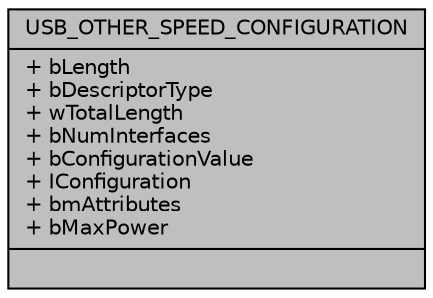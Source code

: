 digraph "USB_OTHER_SPEED_CONFIGURATION"
{
  edge [fontname="Helvetica",fontsize="10",labelfontname="Helvetica",labelfontsize="10"];
  node [fontname="Helvetica",fontsize="10",shape=record];
  Node0 [label="{USB_OTHER_SPEED_CONFIGURATION\n|+ bLength\l+ bDescriptorType\l+ wTotalLength\l+ bNumInterfaces\l+ bConfigurationValue\l+ IConfiguration\l+ bmAttributes\l+ bMaxPower\l|}",height=0.2,width=0.4,color="black", fillcolor="grey75", style="filled", fontcolor="black"];
}
